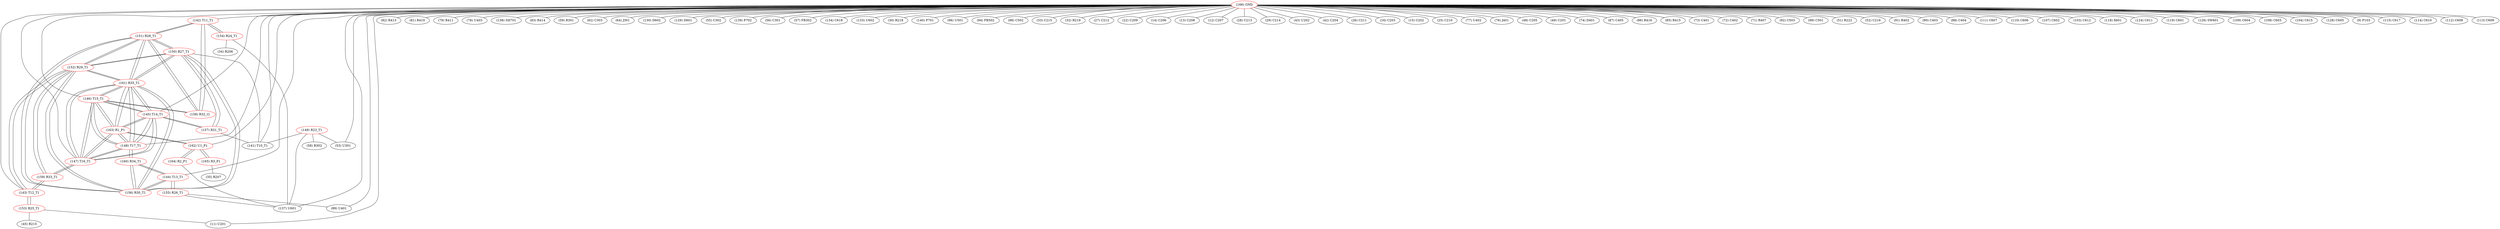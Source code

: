graph {
	142 [label="(142) T11_T1" color=red]
	154 [label="(154) R24_T1"]
	151 [label="(151) R28_T1"]
	158 [label="(158) R32_t1"]
	143 [label="(143) T12_T1" color=red]
	159 [label="(159) R33_T1"]
	152 [label="(152) R29_T1"]
	153 [label="(153) R25_T1"]
	144 [label="(144) T13_T1" color=red]
	156 [label="(156) R30_T1"]
	160 [label="(160) R34_T1"]
	155 [label="(155) R26_T1"]
	145 [label="(145) T14_T1" color=red]
	157 [label="(157) R31_T1"]
	163 [label="(163) R1_P1"]
	148 [label="(148) T17_T1"]
	161 [label="(161) R35_T1"]
	147 [label="(147) T16_T1"]
	146 [label="(146) T15_T1"]
	146 [label="(146) T15_T1" color=red]
	158 [label="(158) R32_t1"]
	163 [label="(163) R1_P1"]
	148 [label="(148) T17_T1"]
	161 [label="(161) R35_T1"]
	147 [label="(147) T16_T1"]
	145 [label="(145) T14_T1"]
	147 [label="(147) T16_T1" color=red]
	159 [label="(159) R33_T1"]
	163 [label="(163) R1_P1"]
	148 [label="(148) T17_T1"]
	161 [label="(161) R35_T1"]
	146 [label="(146) T15_T1"]
	145 [label="(145) T14_T1"]
	148 [label="(148) T17_T1" color=red]
	160 [label="(160) R34_T1"]
	163 [label="(163) R1_P1"]
	161 [label="(161) R35_T1"]
	147 [label="(147) T16_T1"]
	146 [label="(146) T15_T1"]
	145 [label="(145) T14_T1"]
	149 [label="(149) R23_T1" color=red]
	53 [label="(53) U301"]
	137 [label="(137) U601"]
	58 [label="(58) R302"]
	141 [label="(141) T10_T1"]
	150 [label="(150) R27_T1" color=red]
	156 [label="(156) R30_T1"]
	161 [label="(161) R35_T1"]
	152 [label="(152) R29_T1"]
	151 [label="(151) R28_T1"]
	141 [label="(141) T10_T1"]
	157 [label="(157) R31_T1"]
	151 [label="(151) R28_T1" color=red]
	156 [label="(156) R30_T1"]
	161 [label="(161) R35_T1"]
	152 [label="(152) R29_T1"]
	150 [label="(150) R27_T1"]
	142 [label="(142) T11_T1"]
	158 [label="(158) R32_t1"]
	152 [label="(152) R29_T1" color=red]
	156 [label="(156) R30_T1"]
	161 [label="(161) R35_T1"]
	151 [label="(151) R28_T1"]
	150 [label="(150) R27_T1"]
	159 [label="(159) R33_T1"]
	143 [label="(143) T12_T1"]
	153 [label="(153) R25_T1" color=red]
	11 [label="(11) U201"]
	45 [label="(45) R215"]
	143 [label="(143) T12_T1"]
	154 [label="(154) R24_T1" color=red]
	34 [label="(34) R206"]
	137 [label="(137) U601"]
	142 [label="(142) T11_T1"]
	155 [label="(155) R26_T1" color=red]
	137 [label="(137) U601"]
	89 [label="(89) U401"]
	144 [label="(144) T13_T1"]
	156 [label="(156) R30_T1" color=red]
	161 [label="(161) R35_T1"]
	152 [label="(152) R29_T1"]
	151 [label="(151) R28_T1"]
	150 [label="(150) R27_T1"]
	160 [label="(160) R34_T1"]
	144 [label="(144) T13_T1"]
	157 [label="(157) R31_T1" color=red]
	141 [label="(141) T10_T1"]
	150 [label="(150) R27_T1"]
	145 [label="(145) T14_T1"]
	158 [label="(158) R32_t1" color=red]
	146 [label="(146) T15_T1"]
	142 [label="(142) T11_T1"]
	151 [label="(151) R28_T1"]
	159 [label="(159) R33_T1" color=red]
	147 [label="(147) T16_T1"]
	152 [label="(152) R29_T1"]
	143 [label="(143) T12_T1"]
	160 [label="(160) R34_T1" color=red]
	148 [label="(148) T17_T1"]
	156 [label="(156) R30_T1"]
	144 [label="(144) T13_T1"]
	161 [label="(161) R35_T1" color=red]
	156 [label="(156) R30_T1"]
	152 [label="(152) R29_T1"]
	151 [label="(151) R28_T1"]
	150 [label="(150) R27_T1"]
	163 [label="(163) R1_P1"]
	148 [label="(148) T17_T1"]
	147 [label="(147) T16_T1"]
	146 [label="(146) T15_T1"]
	145 [label="(145) T14_T1"]
	162 [label="(162) U1_P1" color=red]
	165 [label="(165) R3_P1"]
	164 [label="(164) R2_P1"]
	163 [label="(163) R1_P1"]
	163 [label="(163) R1_P1" color=red]
	148 [label="(148) T17_T1"]
	161 [label="(161) R35_T1"]
	147 [label="(147) T16_T1"]
	146 [label="(146) T15_T1"]
	145 [label="(145) T14_T1"]
	162 [label="(162) U1_P1"]
	164 [label="(164) R2_P1" color=red]
	137 [label="(137) U601"]
	162 [label="(162) U1_P1"]
	165 [label="(165) R3_P1" color=red]
	35 [label="(35) R207"]
	162 [label="(162) U1_P1"]
	166 [label="(166) GND" color=red]
	82 [label="(82) R413"]
	81 [label="(81) R410"]
	79 [label="(79) R411"]
	78 [label="(78) U403"]
	138 [label="(138) SH701"]
	83 [label="(83) R414"]
	59 [label="(59) R301"]
	62 [label="(62) C303"]
	137 [label="(137) U601"]
	64 [label="(64) J301"]
	130 [label="(130) D602"]
	129 [label="(129) D601"]
	55 [label="(55) C302"]
	139 [label="(139) P702"]
	56 [label="(56) C301"]
	57 [label="(57) FB302"]
	53 [label="(53) U301"]
	134 [label="(134) C618"]
	133 [label="(133) U602"]
	30 [label="(30) R218"]
	140 [label="(140) P701"]
	96 [label="(96) U501"]
	94 [label="(94) FB502"]
	98 [label="(98) C502"]
	33 [label="(33) C215"]
	32 [label="(32) R219"]
	27 [label="(27) C212"]
	22 [label="(22) C209"]
	11 [label="(11) U201"]
	14 [label="(14) C206"]
	13 [label="(13) C208"]
	12 [label="(12) C207"]
	28 [label="(28) C213"]
	29 [label="(29) C214"]
	43 [label="(43) U202"]
	42 [label="(42) C204"]
	26 [label="(26) C211"]
	16 [label="(16) C203"]
	15 [label="(15) C202"]
	25 [label="(25) C210"]
	77 [label="(77) U402"]
	76 [label="(76) J401"]
	48 [label="(48) C205"]
	49 [label="(49) C201"]
	74 [label="(74) D401"]
	87 [label="(87) C405"]
	86 [label="(86) R416"]
	85 [label="(85) R415"]
	73 [label="(73) C401"]
	72 [label="(72) C402"]
	71 [label="(71) R407"]
	92 [label="(92) C503"]
	99 [label="(99) C501"]
	51 [label="(51) R222"]
	52 [label="(52) C216"]
	91 [label="(91) R402"]
	90 [label="(90) C403"]
	89 [label="(89) U401"]
	88 [label="(88) C404"]
	111 [label="(111) C607"]
	110 [label="(110) C606"]
	107 [label="(107) C602"]
	103 [label="(103) C612"]
	118 [label="(118) X601"]
	124 [label="(124) C611"]
	119 [label="(119) C601"]
	126 [label="(126) SW601"]
	109 [label="(109) C604"]
	108 [label="(108) C603"]
	104 [label="(104) C615"]
	128 [label="(128) C605"]
	9 [label="(9) P103"]
	115 [label="(115) C617"]
	114 [label="(114) C610"]
	112 [label="(112) C608"]
	113 [label="(113) C609"]
	141 [label="(141) T10_T1"]
	147 [label="(147) T16_T1"]
	148 [label="(148) T17_T1"]
	146 [label="(146) T15_T1"]
	143 [label="(143) T12_T1"]
	145 [label="(145) T14_T1"]
	144 [label="(144) T13_T1"]
	142 [label="(142) T11_T1"]
	162 [label="(162) U1_P1"]
	142 -- 154
	142 -- 151
	142 -- 158
	143 -- 159
	143 -- 152
	143 -- 153
	144 -- 156
	144 -- 160
	144 -- 155
	145 -- 157
	145 -- 163
	145 -- 148
	145 -- 161
	145 -- 147
	145 -- 146
	146 -- 158
	146 -- 163
	146 -- 148
	146 -- 161
	146 -- 147
	146 -- 145
	147 -- 159
	147 -- 163
	147 -- 148
	147 -- 161
	147 -- 146
	147 -- 145
	148 -- 160
	148 -- 163
	148 -- 161
	148 -- 147
	148 -- 146
	148 -- 145
	149 -- 53
	149 -- 137
	149 -- 58
	149 -- 141
	150 -- 156
	150 -- 161
	150 -- 152
	150 -- 151
	150 -- 141
	150 -- 157
	151 -- 156
	151 -- 161
	151 -- 152
	151 -- 150
	151 -- 142
	151 -- 158
	152 -- 156
	152 -- 161
	152 -- 151
	152 -- 150
	152 -- 159
	152 -- 143
	153 -- 11
	153 -- 45
	153 -- 143
	154 -- 34
	154 -- 137
	154 -- 142
	155 -- 137
	155 -- 89
	155 -- 144
	156 -- 161
	156 -- 152
	156 -- 151
	156 -- 150
	156 -- 160
	156 -- 144
	157 -- 141
	157 -- 150
	157 -- 145
	158 -- 146
	158 -- 142
	158 -- 151
	159 -- 147
	159 -- 152
	159 -- 143
	160 -- 148
	160 -- 156
	160 -- 144
	161 -- 156
	161 -- 152
	161 -- 151
	161 -- 150
	161 -- 163
	161 -- 148
	161 -- 147
	161 -- 146
	161 -- 145
	162 -- 165
	162 -- 164
	162 -- 163
	163 -- 148
	163 -- 161
	163 -- 147
	163 -- 146
	163 -- 145
	163 -- 162
	164 -- 137
	164 -- 162
	165 -- 35
	165 -- 162
	166 -- 82
	166 -- 81
	166 -- 79
	166 -- 78
	166 -- 138
	166 -- 83
	166 -- 59
	166 -- 62
	166 -- 137
	166 -- 64
	166 -- 130
	166 -- 129
	166 -- 55
	166 -- 139
	166 -- 56
	166 -- 57
	166 -- 53
	166 -- 134
	166 -- 133
	166 -- 30
	166 -- 140
	166 -- 96
	166 -- 94
	166 -- 98
	166 -- 33
	166 -- 32
	166 -- 27
	166 -- 22
	166 -- 11
	166 -- 14
	166 -- 13
	166 -- 12
	166 -- 28
	166 -- 29
	166 -- 43
	166 -- 42
	166 -- 26
	166 -- 16
	166 -- 15
	166 -- 25
	166 -- 77
	166 -- 76
	166 -- 48
	166 -- 49
	166 -- 74
	166 -- 87
	166 -- 86
	166 -- 85
	166 -- 73
	166 -- 72
	166 -- 71
	166 -- 92
	166 -- 99
	166 -- 51
	166 -- 52
	166 -- 91
	166 -- 90
	166 -- 89
	166 -- 88
	166 -- 111
	166 -- 110
	166 -- 107
	166 -- 103
	166 -- 118
	166 -- 124
	166 -- 119
	166 -- 126
	166 -- 109
	166 -- 108
	166 -- 104
	166 -- 128
	166 -- 9
	166 -- 115
	166 -- 114
	166 -- 112
	166 -- 113
	166 -- 141
	166 -- 147
	166 -- 148
	166 -- 146
	166 -- 143
	166 -- 145
	166 -- 144
	166 -- 142
	166 -- 162
}